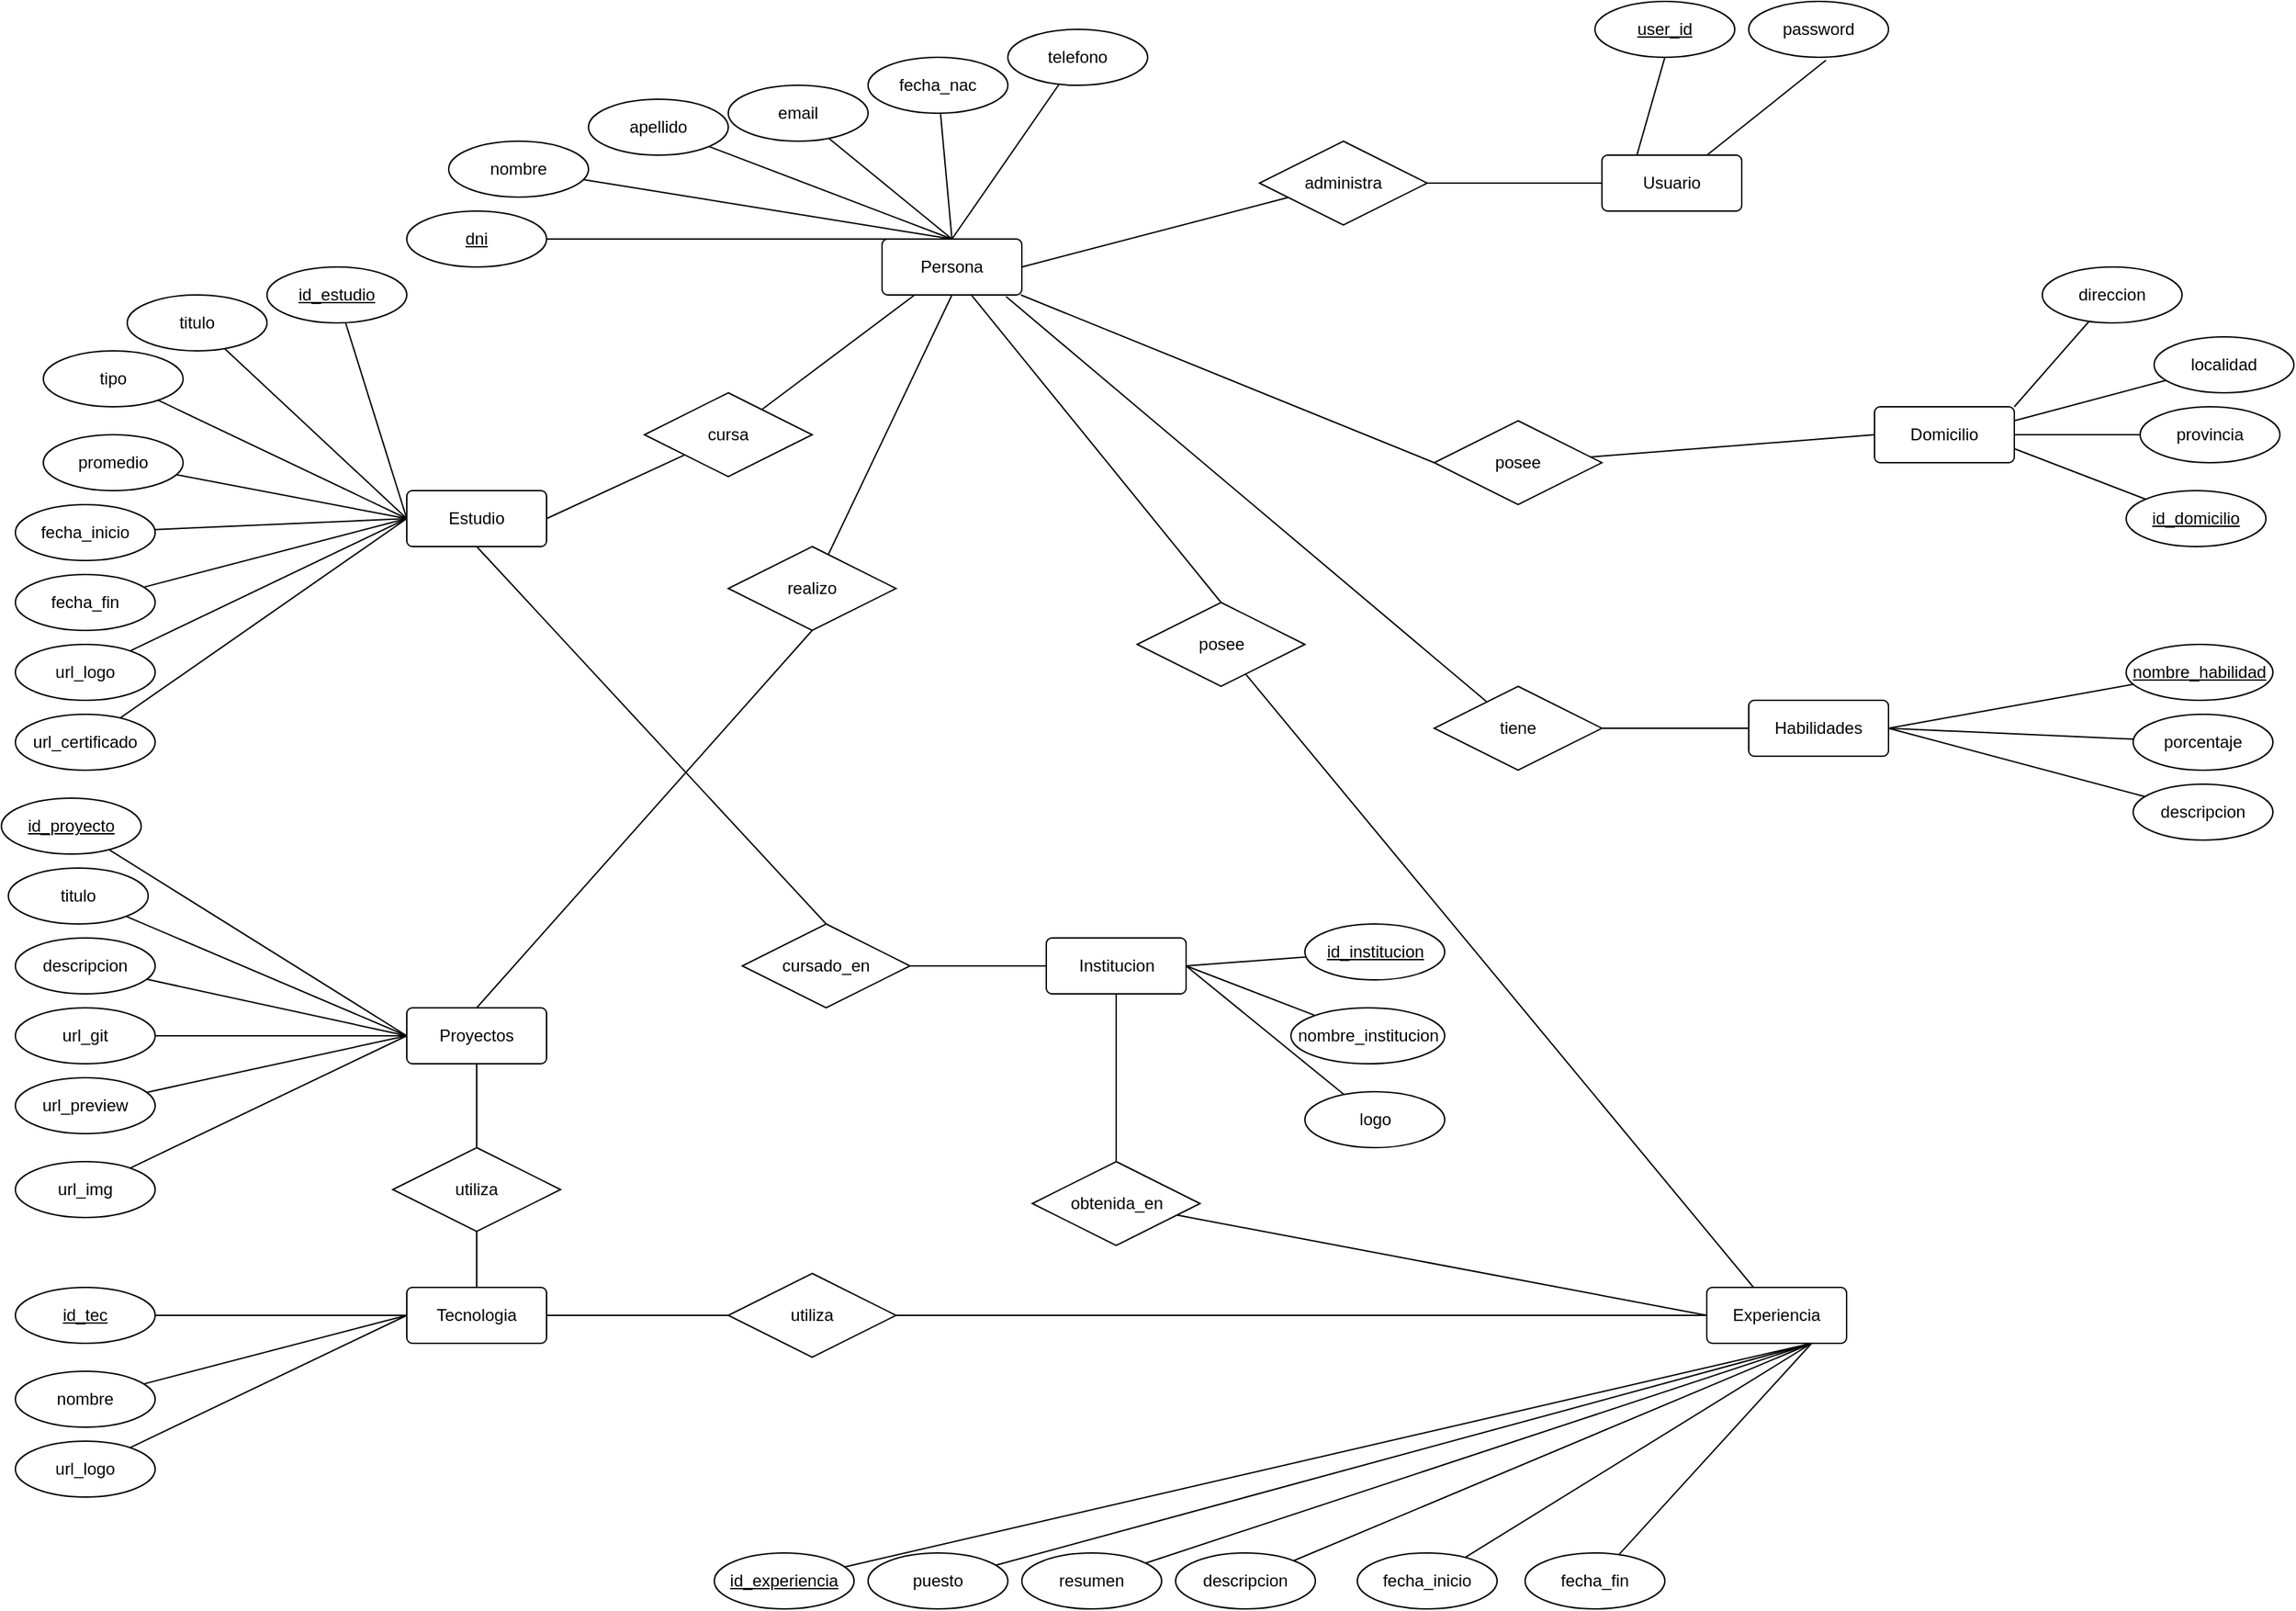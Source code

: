 <mxfile version="18.1.3" type="device"><diagram id="R2lEEEUBdFMjLlhIrx00" name="Page-1"><mxGraphModel dx="3038" dy="2446" grid="1" gridSize="10" guides="1" tooltips="1" connect="1" arrows="1" fold="1" page="1" pageScale="1" pageWidth="850" pageHeight="1100" math="0" shadow="0" extFonts="Permanent Marker^https://fonts.googleapis.com/css?family=Permanent+Marker"><root><mxCell id="0"/><mxCell id="1" parent="0"/><mxCell id="9WpNjy8TXbqIQEIvNg3Q-187" style="edgeStyle=none;rounded=0;orthogonalLoop=1;jettySize=auto;html=1;entryX=0;entryY=0.5;entryDx=0;entryDy=0;endArrow=none;endFill=0;" edge="1" parent="1" source="9WpNjy8TXbqIQEIvNg3Q-1" target="9WpNjy8TXbqIQEIvNg3Q-186"><mxGeometry relative="1" as="geometry"/></mxCell><mxCell id="9WpNjy8TXbqIQEIvNg3Q-1" value="Persona" style="rounded=1;arcSize=10;whiteSpace=wrap;html=1;align=center;" vertex="1" parent="1"><mxGeometry x="200" y="130" width="100" height="40" as="geometry"/></mxCell><mxCell id="9WpNjy8TXbqIQEIvNg3Q-3" value="Estudio" style="rounded=1;arcSize=10;whiteSpace=wrap;html=1;align=center;fontStyle=0" vertex="1" parent="1"><mxGeometry x="-140" y="310" width="100" height="40" as="geometry"/></mxCell><mxCell id="9WpNjy8TXbqIQEIvNg3Q-138" style="edgeStyle=none;rounded=0;orthogonalLoop=1;jettySize=auto;html=1;entryX=0.5;entryY=1;entryDx=0;entryDy=0;endArrow=none;endFill=0;exitX=0.25;exitY=0;exitDx=0;exitDy=0;exitPerimeter=0;" edge="1" parent="1" source="9WpNjy8TXbqIQEIvNg3Q-12" target="9WpNjy8TXbqIQEIvNg3Q-136"><mxGeometry relative="1" as="geometry"/></mxCell><mxCell id="9WpNjy8TXbqIQEIvNg3Q-139" style="edgeStyle=none;rounded=0;orthogonalLoop=1;jettySize=auto;html=1;entryX=0.552;entryY=1.054;entryDx=0;entryDy=0;entryPerimeter=0;endArrow=none;endFill=0;" edge="1" parent="1" source="9WpNjy8TXbqIQEIvNg3Q-12" target="9WpNjy8TXbqIQEIvNg3Q-137"><mxGeometry relative="1" as="geometry"/></mxCell><mxCell id="9WpNjy8TXbqIQEIvNg3Q-184" style="edgeStyle=none;rounded=0;orthogonalLoop=1;jettySize=auto;html=1;entryX=1;entryY=0.5;entryDx=0;entryDy=0;endArrow=none;endFill=0;" edge="1" parent="1" source="9WpNjy8TXbqIQEIvNg3Q-12" target="9WpNjy8TXbqIQEIvNg3Q-181"><mxGeometry relative="1" as="geometry"/></mxCell><mxCell id="9WpNjy8TXbqIQEIvNg3Q-12" value="Usuario" style="rounded=1;arcSize=10;whiteSpace=wrap;html=1;align=center;" vertex="1" parent="1"><mxGeometry x="715" y="70" width="100" height="40" as="geometry"/></mxCell><mxCell id="9WpNjy8TXbqIQEIvNg3Q-13" value="Domicilio" style="rounded=1;arcSize=10;whiteSpace=wrap;html=1;align=center;" vertex="1" parent="1"><mxGeometry x="910" y="250" width="100" height="40" as="geometry"/></mxCell><mxCell id="9WpNjy8TXbqIQEIvNg3Q-28" style="edgeStyle=none;rounded=0;orthogonalLoop=1;jettySize=auto;html=1;entryX=0.5;entryY=0;entryDx=0;entryDy=0;endArrow=none;endFill=0;" edge="1" parent="1" source="9WpNjy8TXbqIQEIvNg3Q-15" target="9WpNjy8TXbqIQEIvNg3Q-1"><mxGeometry relative="1" as="geometry"/></mxCell><mxCell id="9WpNjy8TXbqIQEIvNg3Q-15" value="dni&lt;span style=&quot;color: rgba(0, 0, 0, 0); font-family: monospace; font-size: 0px; text-align: start;&quot;&gt;%3CmxGraphModel%3E%3Croot%3E%3CmxCell%20id%3D%220%22%2F%3E%3CmxCell%20id%3D%221%22%20parent%3D%220%22%2F%3E%3CmxCell%20id%3D%222%22%20value%3D%22DNI%22%20style%3D%22ellipse%3BwhiteSpace%3Dwrap%3Bhtml%3D1%3Balign%3Dcenter%3B%22%20vertex%3D%221%22%20parent%3D%221%22%3E%3CmxGeometry%20x%3D%2240%22%20y%3D%2270%22%20width%3D%22100%22%20height%3D%2240%22%20as%3D%22geometry%22%2F%3E%3C%2FmxCell%3E%3C%2Froot%3E%3C%2FmxGraphModel%3E&lt;/span&gt;" style="ellipse;whiteSpace=wrap;html=1;align=center;fontStyle=4" vertex="1" parent="1"><mxGeometry x="-140" y="110" width="100" height="40" as="geometry"/></mxCell><mxCell id="9WpNjy8TXbqIQEIvNg3Q-29" style="edgeStyle=none;rounded=0;orthogonalLoop=1;jettySize=auto;html=1;entryX=0.5;entryY=0;entryDx=0;entryDy=0;endArrow=none;endFill=0;" edge="1" parent="1" source="9WpNjy8TXbqIQEIvNg3Q-16" target="9WpNjy8TXbqIQEIvNg3Q-1"><mxGeometry relative="1" as="geometry"/></mxCell><mxCell id="9WpNjy8TXbqIQEIvNg3Q-16" value="apellido" style="ellipse;whiteSpace=wrap;html=1;align=center;" vertex="1" parent="1"><mxGeometry x="-10" y="30" width="100" height="40" as="geometry"/></mxCell><mxCell id="9WpNjy8TXbqIQEIvNg3Q-30" style="edgeStyle=none;rounded=0;orthogonalLoop=1;jettySize=auto;html=1;entryX=0.5;entryY=0;entryDx=0;entryDy=0;endArrow=none;endFill=0;" edge="1" parent="1" source="9WpNjy8TXbqIQEIvNg3Q-17" target="9WpNjy8TXbqIQEIvNg3Q-1"><mxGeometry relative="1" as="geometry"/></mxCell><mxCell id="9WpNjy8TXbqIQEIvNg3Q-17" value="nombre" style="ellipse;whiteSpace=wrap;html=1;align=center;fontStyle=0" vertex="1" parent="1"><mxGeometry x="-110" y="60" width="100" height="40" as="geometry"/></mxCell><mxCell id="9WpNjy8TXbqIQEIvNg3Q-26" style="rounded=0;orthogonalLoop=1;jettySize=auto;html=1;entryX=0.5;entryY=0;entryDx=0;entryDy=0;endArrow=none;endFill=0;" edge="1" parent="1" source="9WpNjy8TXbqIQEIvNg3Q-18" target="9WpNjy8TXbqIQEIvNg3Q-1"><mxGeometry relative="1" as="geometry"/></mxCell><mxCell id="9WpNjy8TXbqIQEIvNg3Q-18" value="fecha_nac" style="ellipse;whiteSpace=wrap;html=1;align=center;" vertex="1" parent="1"><mxGeometry x="190" width="100" height="40" as="geometry"/></mxCell><mxCell id="9WpNjy8TXbqIQEIvNg3Q-27" style="edgeStyle=none;rounded=0;orthogonalLoop=1;jettySize=auto;html=1;entryX=0.5;entryY=0;entryDx=0;entryDy=0;endArrow=none;endFill=0;" edge="1" parent="1" source="9WpNjy8TXbqIQEIvNg3Q-19" target="9WpNjy8TXbqIQEIvNg3Q-1"><mxGeometry relative="1" as="geometry"/></mxCell><mxCell id="9WpNjy8TXbqIQEIvNg3Q-19" value="telefono" style="ellipse;whiteSpace=wrap;html=1;align=center;" vertex="1" parent="1"><mxGeometry x="290" y="-20" width="100" height="40" as="geometry"/></mxCell><mxCell id="9WpNjy8TXbqIQEIvNg3Q-31" style="edgeStyle=none;rounded=0;orthogonalLoop=1;jettySize=auto;html=1;entryX=0.5;entryY=0;entryDx=0;entryDy=0;endArrow=none;endFill=0;" edge="1" parent="1" source="9WpNjy8TXbqIQEIvNg3Q-20" target="9WpNjy8TXbqIQEIvNg3Q-1"><mxGeometry relative="1" as="geometry"/></mxCell><mxCell id="9WpNjy8TXbqIQEIvNg3Q-20" value="email" style="ellipse;whiteSpace=wrap;html=1;align=center;" vertex="1" parent="1"><mxGeometry x="90" y="20" width="100" height="40" as="geometry"/></mxCell><mxCell id="9WpNjy8TXbqIQEIvNg3Q-40" style="edgeStyle=none;rounded=0;orthogonalLoop=1;jettySize=auto;html=1;entryX=0;entryY=0.5;entryDx=0;entryDy=0;endArrow=none;endFill=0;" edge="1" parent="1" source="9WpNjy8TXbqIQEIvNg3Q-32" target="9WpNjy8TXbqIQEIvNg3Q-3"><mxGeometry relative="1" as="geometry"/></mxCell><mxCell id="9WpNjy8TXbqIQEIvNg3Q-32" value="fecha_inicio" style="ellipse;whiteSpace=wrap;html=1;align=center;" vertex="1" parent="1"><mxGeometry x="-420" y="320" width="100" height="40" as="geometry"/></mxCell><mxCell id="9WpNjy8TXbqIQEIvNg3Q-41" style="edgeStyle=none;rounded=0;orthogonalLoop=1;jettySize=auto;html=1;entryX=0;entryY=0.5;entryDx=0;entryDy=0;endArrow=none;endFill=0;" edge="1" parent="1" source="9WpNjy8TXbqIQEIvNg3Q-33" target="9WpNjy8TXbqIQEIvNg3Q-3"><mxGeometry relative="1" as="geometry"/></mxCell><mxCell id="9WpNjy8TXbqIQEIvNg3Q-33" value="fecha_fin" style="ellipse;whiteSpace=wrap;html=1;align=center;" vertex="1" parent="1"><mxGeometry x="-420" y="370" width="100" height="40" as="geometry"/></mxCell><mxCell id="9WpNjy8TXbqIQEIvNg3Q-39" style="edgeStyle=none;rounded=0;orthogonalLoop=1;jettySize=auto;html=1;entryX=0;entryY=0.5;entryDx=0;entryDy=0;endArrow=none;endFill=0;" edge="1" parent="1" source="9WpNjy8TXbqIQEIvNg3Q-34" target="9WpNjy8TXbqIQEIvNg3Q-3"><mxGeometry relative="1" as="geometry"/></mxCell><mxCell id="9WpNjy8TXbqIQEIvNg3Q-34" value="promedio" style="ellipse;whiteSpace=wrap;html=1;align=center;" vertex="1" parent="1"><mxGeometry x="-400" y="270" width="100" height="40" as="geometry"/></mxCell><mxCell id="9WpNjy8TXbqIQEIvNg3Q-44" style="edgeStyle=none;rounded=0;orthogonalLoop=1;jettySize=auto;html=1;entryX=0;entryY=0.5;entryDx=0;entryDy=0;endArrow=none;endFill=0;" edge="1" parent="1" source="9WpNjy8TXbqIQEIvNg3Q-35" target="9WpNjy8TXbqIQEIvNg3Q-3"><mxGeometry relative="1" as="geometry"/></mxCell><mxCell id="9WpNjy8TXbqIQEIvNg3Q-35" value="tipo" style="ellipse;whiteSpace=wrap;html=1;align=center;" vertex="1" parent="1"><mxGeometry x="-400" y="210" width="100" height="40" as="geometry"/></mxCell><mxCell id="9WpNjy8TXbqIQEIvNg3Q-43" style="edgeStyle=none;rounded=0;orthogonalLoop=1;jettySize=auto;html=1;entryX=0;entryY=0.5;entryDx=0;entryDy=0;endArrow=none;endFill=0;" edge="1" parent="1" source="9WpNjy8TXbqIQEIvNg3Q-37" target="9WpNjy8TXbqIQEIvNg3Q-3"><mxGeometry relative="1" as="geometry"/></mxCell><mxCell id="9WpNjy8TXbqIQEIvNg3Q-37" value="url_certificado" style="ellipse;whiteSpace=wrap;html=1;align=center;" vertex="1" parent="1"><mxGeometry x="-420" y="470" width="100" height="40" as="geometry"/></mxCell><mxCell id="9WpNjy8TXbqIQEIvNg3Q-45" style="edgeStyle=none;rounded=0;orthogonalLoop=1;jettySize=auto;html=1;entryX=0;entryY=0.5;entryDx=0;entryDy=0;endArrow=none;endFill=0;" edge="1" parent="1" source="9WpNjy8TXbqIQEIvNg3Q-38" target="9WpNjy8TXbqIQEIvNg3Q-3"><mxGeometry relative="1" as="geometry"/></mxCell><mxCell id="9WpNjy8TXbqIQEIvNg3Q-38" value="titulo" style="ellipse;whiteSpace=wrap;html=1;align=center;" vertex="1" parent="1"><mxGeometry x="-340" y="170" width="100" height="40" as="geometry"/></mxCell><mxCell id="9WpNjy8TXbqIQEIvNg3Q-60" value="Proyectos" style="rounded=1;arcSize=10;whiteSpace=wrap;html=1;align=center;fontStyle=0" vertex="1" parent="1"><mxGeometry x="-140" y="680" width="100" height="40" as="geometry"/></mxCell><mxCell id="9WpNjy8TXbqIQEIvNg3Q-61" style="edgeStyle=none;rounded=0;orthogonalLoop=1;jettySize=auto;html=1;entryX=0;entryY=0.5;entryDx=0;entryDy=0;endArrow=none;endFill=0;" edge="1" parent="1" source="9WpNjy8TXbqIQEIvNg3Q-62" target="9WpNjy8TXbqIQEIvNg3Q-60"><mxGeometry relative="1" as="geometry"/></mxCell><mxCell id="9WpNjy8TXbqIQEIvNg3Q-62" value="titulo" style="ellipse;whiteSpace=wrap;html=1;align=center;" vertex="1" parent="1"><mxGeometry x="-425" y="580" width="100" height="40" as="geometry"/></mxCell><mxCell id="9WpNjy8TXbqIQEIvNg3Q-63" style="edgeStyle=none;rounded=0;orthogonalLoop=1;jettySize=auto;html=1;entryX=0;entryY=0.5;entryDx=0;entryDy=0;endArrow=none;endFill=0;" edge="1" parent="1" source="9WpNjy8TXbqIQEIvNg3Q-64" target="9WpNjy8TXbqIQEIvNg3Q-60"><mxGeometry relative="1" as="geometry"/></mxCell><mxCell id="9WpNjy8TXbqIQEIvNg3Q-64" value="descripcion" style="ellipse;whiteSpace=wrap;html=1;align=center;" vertex="1" parent="1"><mxGeometry x="-420" y="630" width="100" height="40" as="geometry"/></mxCell><mxCell id="9WpNjy8TXbqIQEIvNg3Q-67" style="edgeStyle=none;rounded=0;orthogonalLoop=1;jettySize=auto;html=1;entryX=0;entryY=0.5;entryDx=0;entryDy=0;endArrow=none;endFill=0;" edge="1" parent="1" source="9WpNjy8TXbqIQEIvNg3Q-68" target="9WpNjy8TXbqIQEIvNg3Q-60"><mxGeometry relative="1" as="geometry"/></mxCell><mxCell id="9WpNjy8TXbqIQEIvNg3Q-68" value="url_git" style="ellipse;whiteSpace=wrap;html=1;align=center;" vertex="1" parent="1"><mxGeometry x="-420" y="680" width="100" height="40" as="geometry"/></mxCell><mxCell id="9WpNjy8TXbqIQEIvNg3Q-71" style="edgeStyle=none;rounded=0;orthogonalLoop=1;jettySize=auto;html=1;entryX=0;entryY=0.5;entryDx=0;entryDy=0;endArrow=none;endFill=0;" edge="1" parent="1" source="9WpNjy8TXbqIQEIvNg3Q-72" target="9WpNjy8TXbqIQEIvNg3Q-60"><mxGeometry relative="1" as="geometry"/></mxCell><mxCell id="9WpNjy8TXbqIQEIvNg3Q-72" value="url_preview" style="ellipse;whiteSpace=wrap;html=1;align=center;" vertex="1" parent="1"><mxGeometry x="-420" y="730" width="100" height="40" as="geometry"/></mxCell><mxCell id="9WpNjy8TXbqIQEIvNg3Q-73" style="edgeStyle=none;rounded=0;orthogonalLoop=1;jettySize=auto;html=1;entryX=0;entryY=0.5;entryDx=0;entryDy=0;endArrow=none;endFill=0;" edge="1" parent="1" source="9WpNjy8TXbqIQEIvNg3Q-74" target="9WpNjy8TXbqIQEIvNg3Q-60"><mxGeometry relative="1" as="geometry"/></mxCell><mxCell id="9WpNjy8TXbqIQEIvNg3Q-74" value="url_img" style="ellipse;whiteSpace=wrap;html=1;align=center;" vertex="1" parent="1"><mxGeometry x="-420" y="790" width="100" height="40" as="geometry"/></mxCell><mxCell id="9WpNjy8TXbqIQEIvNg3Q-105" value="Experiencia" style="rounded=1;arcSize=10;whiteSpace=wrap;html=1;align=center;fontStyle=0" vertex="1" parent="1"><mxGeometry x="790" y="880" width="100" height="40" as="geometry"/></mxCell><mxCell id="9WpNjy8TXbqIQEIvNg3Q-106" style="edgeStyle=none;rounded=0;orthogonalLoop=1;jettySize=auto;html=1;endArrow=none;endFill=0;entryX=0.75;entryY=1;entryDx=0;entryDy=0;" edge="1" parent="1" source="9WpNjy8TXbqIQEIvNg3Q-107" target="9WpNjy8TXbqIQEIvNg3Q-105"><mxGeometry relative="1" as="geometry"><mxPoint x="930" y="540" as="targetPoint"/></mxGeometry></mxCell><mxCell id="9WpNjy8TXbqIQEIvNg3Q-107" value="fecha_inicio" style="ellipse;whiteSpace=wrap;html=1;align=center;" vertex="1" parent="1"><mxGeometry x="540" y="1070" width="100" height="40" as="geometry"/></mxCell><mxCell id="9WpNjy8TXbqIQEIvNg3Q-108" style="edgeStyle=none;rounded=0;orthogonalLoop=1;jettySize=auto;html=1;endArrow=none;endFill=0;entryX=0.75;entryY=1;entryDx=0;entryDy=0;" edge="1" parent="1" source="9WpNjy8TXbqIQEIvNg3Q-109" target="9WpNjy8TXbqIQEIvNg3Q-105"><mxGeometry relative="1" as="geometry"><mxPoint x="940" y="550" as="targetPoint"/></mxGeometry></mxCell><mxCell id="9WpNjy8TXbqIQEIvNg3Q-109" value="fecha_fin" style="ellipse;whiteSpace=wrap;html=1;align=center;" vertex="1" parent="1"><mxGeometry x="660" y="1070" width="100" height="40" as="geometry"/></mxCell><mxCell id="9WpNjy8TXbqIQEIvNg3Q-112" style="edgeStyle=none;rounded=0;orthogonalLoop=1;jettySize=auto;html=1;endArrow=none;endFill=0;entryX=0.75;entryY=1;entryDx=0;entryDy=0;" edge="1" parent="1" source="9WpNjy8TXbqIQEIvNg3Q-113" target="9WpNjy8TXbqIQEIvNg3Q-105"><mxGeometry relative="1" as="geometry"><mxPoint x="930" y="550" as="targetPoint"/></mxGeometry></mxCell><mxCell id="9WpNjy8TXbqIQEIvNg3Q-113" value="resumen" style="ellipse;whiteSpace=wrap;html=1;align=center;" vertex="1" parent="1"><mxGeometry x="300" y="1070" width="100" height="40" as="geometry"/></mxCell><mxCell id="9WpNjy8TXbqIQEIvNg3Q-116" style="edgeStyle=none;rounded=0;orthogonalLoop=1;jettySize=auto;html=1;entryX=0.75;entryY=1;entryDx=0;entryDy=0;endArrow=none;endFill=0;" edge="1" parent="1" source="9WpNjy8TXbqIQEIvNg3Q-117" target="9WpNjy8TXbqIQEIvNg3Q-105"><mxGeometry relative="1" as="geometry"/></mxCell><mxCell id="9WpNjy8TXbqIQEIvNg3Q-117" value="descripcion" style="ellipse;whiteSpace=wrap;html=1;align=center;" vertex="1" parent="1"><mxGeometry x="410" y="1070" width="100" height="40" as="geometry"/></mxCell><mxCell id="9WpNjy8TXbqIQEIvNg3Q-118" style="edgeStyle=none;rounded=0;orthogonalLoop=1;jettySize=auto;html=1;endArrow=none;endFill=0;entryX=0.75;entryY=1;entryDx=0;entryDy=0;" edge="1" parent="1" source="9WpNjy8TXbqIQEIvNg3Q-119" target="9WpNjy8TXbqIQEIvNg3Q-105"><mxGeometry relative="1" as="geometry"><mxPoint x="930" y="550" as="targetPoint"/></mxGeometry></mxCell><mxCell id="9WpNjy8TXbqIQEIvNg3Q-119" value="puesto" style="ellipse;whiteSpace=wrap;html=1;align=center;" vertex="1" parent="1"><mxGeometry x="190" y="1070" width="100" height="40" as="geometry"/></mxCell><mxCell id="9WpNjy8TXbqIQEIvNg3Q-120" value="Habilidades" style="rounded=1;arcSize=10;whiteSpace=wrap;html=1;align=center;fontStyle=0" vertex="1" parent="1"><mxGeometry x="820" y="460" width="100" height="40" as="geometry"/></mxCell><mxCell id="9WpNjy8TXbqIQEIvNg3Q-125" style="edgeStyle=none;rounded=0;orthogonalLoop=1;jettySize=auto;html=1;endArrow=none;endFill=0;entryX=1;entryY=0.5;entryDx=0;entryDy=0;" edge="1" parent="1" source="9WpNjy8TXbqIQEIvNg3Q-126" target="9WpNjy8TXbqIQEIvNg3Q-120"><mxGeometry relative="1" as="geometry"><mxPoint x="940" y="310" as="targetPoint"/></mxGeometry></mxCell><mxCell id="9WpNjy8TXbqIQEIvNg3Q-126" value="porcentaje" style="ellipse;whiteSpace=wrap;html=1;align=center;" vertex="1" parent="1"><mxGeometry x="1095" y="470" width="100" height="40" as="geometry"/></mxCell><mxCell id="9WpNjy8TXbqIQEIvNg3Q-127" style="edgeStyle=none;rounded=0;orthogonalLoop=1;jettySize=auto;html=1;endArrow=none;endFill=0;entryX=1;entryY=0.5;entryDx=0;entryDy=0;" edge="1" parent="1" source="9WpNjy8TXbqIQEIvNg3Q-128" target="9WpNjy8TXbqIQEIvNg3Q-120"><mxGeometry relative="1" as="geometry"><mxPoint x="940" y="290" as="targetPoint"/></mxGeometry></mxCell><mxCell id="9WpNjy8TXbqIQEIvNg3Q-128" value="nombre_habilidad" style="ellipse;whiteSpace=wrap;html=1;align=center;fontStyle=4" vertex="1" parent="1"><mxGeometry x="1090" y="420" width="105" height="40" as="geometry"/></mxCell><mxCell id="9WpNjy8TXbqIQEIvNg3Q-131" style="edgeStyle=none;rounded=0;orthogonalLoop=1;jettySize=auto;html=1;entryX=1;entryY=0.5;entryDx=0;entryDy=0;endArrow=none;endFill=0;" edge="1" parent="1" source="9WpNjy8TXbqIQEIvNg3Q-132" target="9WpNjy8TXbqIQEIvNg3Q-120"><mxGeometry relative="1" as="geometry"/></mxCell><mxCell id="9WpNjy8TXbqIQEIvNg3Q-132" value="descripcion" style="ellipse;whiteSpace=wrap;html=1;align=center;" vertex="1" parent="1"><mxGeometry x="1095" y="520" width="100" height="40" as="geometry"/></mxCell><mxCell id="9WpNjy8TXbqIQEIvNg3Q-136" value="user_id" style="ellipse;whiteSpace=wrap;html=1;align=center;fontStyle=4" vertex="1" parent="1"><mxGeometry x="710" y="-40" width="100" height="40" as="geometry"/></mxCell><mxCell id="9WpNjy8TXbqIQEIvNg3Q-137" value="password" style="ellipse;whiteSpace=wrap;html=1;align=center;" vertex="1" parent="1"><mxGeometry x="820" y="-40" width="100" height="40" as="geometry"/></mxCell><mxCell id="9WpNjy8TXbqIQEIvNg3Q-140" value="Tecnologia" style="rounded=1;arcSize=10;whiteSpace=wrap;html=1;align=center;fontStyle=0" vertex="1" parent="1"><mxGeometry x="-140" y="880" width="100" height="40" as="geometry"/></mxCell><mxCell id="9WpNjy8TXbqIQEIvNg3Q-141" style="edgeStyle=none;rounded=0;orthogonalLoop=1;jettySize=auto;html=1;entryX=0;entryY=0.5;entryDx=0;entryDy=0;endArrow=none;endFill=0;" edge="1" parent="1" source="9WpNjy8TXbqIQEIvNg3Q-142" target="9WpNjy8TXbqIQEIvNg3Q-140"><mxGeometry relative="1" as="geometry"/></mxCell><mxCell id="9WpNjy8TXbqIQEIvNg3Q-142" value="nombre" style="ellipse;whiteSpace=wrap;html=1;align=center;" vertex="1" parent="1"><mxGeometry x="-420" y="940" width="100" height="40" as="geometry"/></mxCell><mxCell id="9WpNjy8TXbqIQEIvNg3Q-143" style="edgeStyle=none;rounded=0;orthogonalLoop=1;jettySize=auto;html=1;entryX=0;entryY=0.5;entryDx=0;entryDy=0;endArrow=none;endFill=0;" edge="1" parent="1" source="9WpNjy8TXbqIQEIvNg3Q-144" target="9WpNjy8TXbqIQEIvNg3Q-140"><mxGeometry relative="1" as="geometry"/></mxCell><mxCell id="9WpNjy8TXbqIQEIvNg3Q-144" value="url_logo" style="ellipse;whiteSpace=wrap;html=1;align=center;" vertex="1" parent="1"><mxGeometry x="-420" y="990" width="100" height="40" as="geometry"/></mxCell><mxCell id="9WpNjy8TXbqIQEIvNg3Q-145" style="edgeStyle=none;rounded=0;orthogonalLoop=1;jettySize=auto;html=1;endArrow=none;endFill=0;entryX=0;entryY=0.5;entryDx=0;entryDy=0;" edge="1" parent="1" source="9WpNjy8TXbqIQEIvNg3Q-146" target="9WpNjy8TXbqIQEIvNg3Q-140"><mxGeometry relative="1" as="geometry"><mxPoint x="-140" y="900" as="targetPoint"/></mxGeometry></mxCell><mxCell id="9WpNjy8TXbqIQEIvNg3Q-146" value="id_tec" style="ellipse;whiteSpace=wrap;html=1;align=center;fontStyle=4" vertex="1" parent="1"><mxGeometry x="-420" y="880" width="100" height="40" as="geometry"/></mxCell><mxCell id="9WpNjy8TXbqIQEIvNg3Q-154" value="Institucion" style="rounded=1;arcSize=10;whiteSpace=wrap;html=1;align=center;fontStyle=0" vertex="1" parent="1"><mxGeometry x="317.5" y="630" width="100" height="40" as="geometry"/></mxCell><mxCell id="9WpNjy8TXbqIQEIvNg3Q-155" style="edgeStyle=none;rounded=0;orthogonalLoop=1;jettySize=auto;html=1;entryX=1;entryY=0.5;entryDx=0;entryDy=0;endArrow=none;endFill=0;" edge="1" parent="1" source="9WpNjy8TXbqIQEIvNg3Q-156" target="9WpNjy8TXbqIQEIvNg3Q-154"><mxGeometry relative="1" as="geometry"/></mxCell><mxCell id="9WpNjy8TXbqIQEIvNg3Q-156" value="nombre_institucion" style="ellipse;whiteSpace=wrap;html=1;align=center;" vertex="1" parent="1"><mxGeometry x="492.5" y="680" width="110" height="40" as="geometry"/></mxCell><mxCell id="9WpNjy8TXbqIQEIvNg3Q-157" style="edgeStyle=none;rounded=0;orthogonalLoop=1;jettySize=auto;html=1;entryX=1;entryY=0.5;entryDx=0;entryDy=0;endArrow=none;endFill=0;" edge="1" parent="1" source="9WpNjy8TXbqIQEIvNg3Q-158" target="9WpNjy8TXbqIQEIvNg3Q-154"><mxGeometry relative="1" as="geometry"/></mxCell><mxCell id="9WpNjy8TXbqIQEIvNg3Q-158" value="logo" style="ellipse;whiteSpace=wrap;html=1;align=center;" vertex="1" parent="1"><mxGeometry x="502.5" y="740" width="100" height="40" as="geometry"/></mxCell><mxCell id="9WpNjy8TXbqIQEIvNg3Q-159" style="edgeStyle=none;rounded=0;orthogonalLoop=1;jettySize=auto;html=1;entryX=1;entryY=0.5;entryDx=0;entryDy=0;endArrow=none;endFill=0;" edge="1" parent="1" source="9WpNjy8TXbqIQEIvNg3Q-160" target="9WpNjy8TXbqIQEIvNg3Q-154"><mxGeometry relative="1" as="geometry"/></mxCell><mxCell id="9WpNjy8TXbqIQEIvNg3Q-160" value="id_institucion" style="ellipse;whiteSpace=wrap;html=1;align=center;fontStyle=4" vertex="1" parent="1"><mxGeometry x="502.5" y="620" width="100" height="40" as="geometry"/></mxCell><mxCell id="9WpNjy8TXbqIQEIvNg3Q-162" style="edgeStyle=none;rounded=0;orthogonalLoop=1;jettySize=auto;html=1;endArrow=none;endFill=0;entryX=0.75;entryY=1;entryDx=0;entryDy=0;" edge="1" parent="1" source="9WpNjy8TXbqIQEIvNg3Q-161" target="9WpNjy8TXbqIQEIvNg3Q-105"><mxGeometry relative="1" as="geometry"><mxPoint x="930" y="550" as="targetPoint"/></mxGeometry></mxCell><mxCell id="9WpNjy8TXbqIQEIvNg3Q-161" value="id_experiencia" style="ellipse;whiteSpace=wrap;html=1;align=center;fontStyle=4" vertex="1" parent="1"><mxGeometry x="80" y="1070" width="100" height="40" as="geometry"/></mxCell><mxCell id="9WpNjy8TXbqIQEIvNg3Q-165" style="edgeStyle=none;rounded=0;orthogonalLoop=1;jettySize=auto;html=1;entryX=0;entryY=0.5;entryDx=0;entryDy=0;endArrow=none;endFill=0;" edge="1" parent="1" source="9WpNjy8TXbqIQEIvNg3Q-164" target="9WpNjy8TXbqIQEIvNg3Q-60"><mxGeometry relative="1" as="geometry"/></mxCell><mxCell id="9WpNjy8TXbqIQEIvNg3Q-164" value="id_proyecto" style="ellipse;whiteSpace=wrap;html=1;align=center;fontStyle=4" vertex="1" parent="1"><mxGeometry x="-430" y="530" width="100" height="40" as="geometry"/></mxCell><mxCell id="9WpNjy8TXbqIQEIvNg3Q-218" style="edgeStyle=none;rounded=0;orthogonalLoop=1;jettySize=auto;html=1;entryX=0;entryY=0.5;entryDx=0;entryDy=0;endArrow=none;endFill=0;" edge="1" parent="1" source="9WpNjy8TXbqIQEIvNg3Q-166" target="9WpNjy8TXbqIQEIvNg3Q-3"><mxGeometry relative="1" as="geometry"/></mxCell><mxCell id="9WpNjy8TXbqIQEIvNg3Q-166" value="id_estudio" style="ellipse;whiteSpace=wrap;html=1;align=center;fontStyle=4" vertex="1" parent="1"><mxGeometry x="-240" y="150" width="100" height="40" as="geometry"/></mxCell><mxCell id="9WpNjy8TXbqIQEIvNg3Q-176" style="edgeStyle=none;rounded=0;orthogonalLoop=1;jettySize=auto;html=1;entryX=1;entryY=0;entryDx=0;entryDy=0;endArrow=none;endFill=0;" edge="1" parent="1" source="9WpNjy8TXbqIQEIvNg3Q-169" target="9WpNjy8TXbqIQEIvNg3Q-13"><mxGeometry relative="1" as="geometry"/></mxCell><mxCell id="9WpNjy8TXbqIQEIvNg3Q-169" value="direccion" style="ellipse;whiteSpace=wrap;html=1;align=center;" vertex="1" parent="1"><mxGeometry x="1030" y="150" width="100" height="40" as="geometry"/></mxCell><mxCell id="9WpNjy8TXbqIQEIvNg3Q-177" style="edgeStyle=none;rounded=0;orthogonalLoop=1;jettySize=auto;html=1;entryX=1;entryY=0.25;entryDx=0;entryDy=0;endArrow=none;endFill=0;" edge="1" parent="1" source="9WpNjy8TXbqIQEIvNg3Q-171" target="9WpNjy8TXbqIQEIvNg3Q-13"><mxGeometry relative="1" as="geometry"/></mxCell><mxCell id="9WpNjy8TXbqIQEIvNg3Q-171" value="localidad" style="ellipse;whiteSpace=wrap;html=1;align=center;" vertex="1" parent="1"><mxGeometry x="1110" y="200" width="100" height="40" as="geometry"/></mxCell><mxCell id="9WpNjy8TXbqIQEIvNg3Q-178" style="edgeStyle=none;rounded=0;orthogonalLoop=1;jettySize=auto;html=1;endArrow=none;endFill=0;entryX=1;entryY=0.5;entryDx=0;entryDy=0;" edge="1" parent="1" source="9WpNjy8TXbqIQEIvNg3Q-172" target="9WpNjy8TXbqIQEIvNg3Q-13"><mxGeometry relative="1" as="geometry"><mxPoint x="870" y="90" as="targetPoint"/></mxGeometry></mxCell><mxCell id="9WpNjy8TXbqIQEIvNg3Q-172" value="provincia" style="ellipse;whiteSpace=wrap;html=1;align=center;" vertex="1" parent="1"><mxGeometry x="1100" y="250" width="100" height="40" as="geometry"/></mxCell><mxCell id="9WpNjy8TXbqIQEIvNg3Q-179" style="edgeStyle=none;rounded=0;orthogonalLoop=1;jettySize=auto;html=1;endArrow=none;endFill=0;entryX=1;entryY=0.75;entryDx=0;entryDy=0;" edge="1" parent="1" source="9WpNjy8TXbqIQEIvNg3Q-175" target="9WpNjy8TXbqIQEIvNg3Q-13"><mxGeometry relative="1" as="geometry"><mxPoint x="740" y="90" as="targetPoint"/></mxGeometry></mxCell><mxCell id="9WpNjy8TXbqIQEIvNg3Q-175" value="id_domicilio" style="ellipse;whiteSpace=wrap;html=1;align=center;fontStyle=4" vertex="1" parent="1"><mxGeometry x="1090" y="310" width="100" height="40" as="geometry"/></mxCell><mxCell id="9WpNjy8TXbqIQEIvNg3Q-185" style="edgeStyle=none;rounded=0;orthogonalLoop=1;jettySize=auto;html=1;entryX=1;entryY=0.5;entryDx=0;entryDy=0;endArrow=none;endFill=0;" edge="1" parent="1" source="9WpNjy8TXbqIQEIvNg3Q-181" target="9WpNjy8TXbqIQEIvNg3Q-1"><mxGeometry relative="1" as="geometry"/></mxCell><mxCell id="9WpNjy8TXbqIQEIvNg3Q-181" value="administra" style="shape=rhombus;perimeter=rhombusPerimeter;whiteSpace=wrap;html=1;align=center;" vertex="1" parent="1"><mxGeometry x="470" y="60" width="120" height="60" as="geometry"/></mxCell><mxCell id="9WpNjy8TXbqIQEIvNg3Q-188" style="edgeStyle=none;rounded=0;orthogonalLoop=1;jettySize=auto;html=1;entryX=0;entryY=0.5;entryDx=0;entryDy=0;endArrow=none;endFill=0;" edge="1" parent="1" source="9WpNjy8TXbqIQEIvNg3Q-186" target="9WpNjy8TXbqIQEIvNg3Q-13"><mxGeometry relative="1" as="geometry"/></mxCell><mxCell id="9WpNjy8TXbqIQEIvNg3Q-186" value="posee" style="shape=rhombus;perimeter=rhombusPerimeter;whiteSpace=wrap;html=1;align=center;" vertex="1" parent="1"><mxGeometry x="595" y="260" width="120" height="60" as="geometry"/></mxCell><mxCell id="9WpNjy8TXbqIQEIvNg3Q-190" style="edgeStyle=none;rounded=0;orthogonalLoop=1;jettySize=auto;html=1;entryX=1;entryY=0.5;entryDx=0;entryDy=0;endArrow=none;endFill=0;" edge="1" parent="1" source="9WpNjy8TXbqIQEIvNg3Q-189" target="9WpNjy8TXbqIQEIvNg3Q-3"><mxGeometry relative="1" as="geometry"/></mxCell><mxCell id="9WpNjy8TXbqIQEIvNg3Q-191" style="edgeStyle=none;rounded=0;orthogonalLoop=1;jettySize=auto;html=1;endArrow=none;endFill=0;" edge="1" parent="1" source="9WpNjy8TXbqIQEIvNg3Q-189" target="9WpNjy8TXbqIQEIvNg3Q-1"><mxGeometry relative="1" as="geometry"/></mxCell><mxCell id="9WpNjy8TXbqIQEIvNg3Q-189" value="cursa" style="shape=rhombus;perimeter=rhombusPerimeter;whiteSpace=wrap;html=1;align=center;" vertex="1" parent="1"><mxGeometry x="30" y="240" width="120" height="60" as="geometry"/></mxCell><mxCell id="9WpNjy8TXbqIQEIvNg3Q-193" style="edgeStyle=none;rounded=0;orthogonalLoop=1;jettySize=auto;html=1;entryX=0.5;entryY=1;entryDx=0;entryDy=0;endArrow=none;endFill=0;" edge="1" parent="1" source="9WpNjy8TXbqIQEIvNg3Q-192" target="9WpNjy8TXbqIQEIvNg3Q-1"><mxGeometry relative="1" as="geometry"/></mxCell><mxCell id="9WpNjy8TXbqIQEIvNg3Q-194" style="edgeStyle=none;rounded=0;orthogonalLoop=1;jettySize=auto;html=1;entryX=0.5;entryY=0;entryDx=0;entryDy=0;endArrow=none;endFill=0;exitX=0.5;exitY=1;exitDx=0;exitDy=0;" edge="1" parent="1" source="9WpNjy8TXbqIQEIvNg3Q-192" target="9WpNjy8TXbqIQEIvNg3Q-60"><mxGeometry relative="1" as="geometry"/></mxCell><mxCell id="9WpNjy8TXbqIQEIvNg3Q-192" value="realizo" style="shape=rhombus;perimeter=rhombusPerimeter;whiteSpace=wrap;html=1;align=center;" vertex="1" parent="1"><mxGeometry x="90" y="350" width="120" height="60" as="geometry"/></mxCell><mxCell id="9WpNjy8TXbqIQEIvNg3Q-196" style="edgeStyle=none;rounded=0;orthogonalLoop=1;jettySize=auto;html=1;entryX=0.887;entryY=1.029;entryDx=0;entryDy=0;endArrow=none;endFill=0;entryPerimeter=0;" edge="1" parent="1" source="9WpNjy8TXbqIQEIvNg3Q-195" target="9WpNjy8TXbqIQEIvNg3Q-1"><mxGeometry relative="1" as="geometry"/></mxCell><mxCell id="9WpNjy8TXbqIQEIvNg3Q-197" style="edgeStyle=none;rounded=0;orthogonalLoop=1;jettySize=auto;html=1;entryX=0;entryY=0.5;entryDx=0;entryDy=0;endArrow=none;endFill=0;" edge="1" parent="1" source="9WpNjy8TXbqIQEIvNg3Q-195" target="9WpNjy8TXbqIQEIvNg3Q-120"><mxGeometry relative="1" as="geometry"/></mxCell><mxCell id="9WpNjy8TXbqIQEIvNg3Q-195" value="tiene" style="shape=rhombus;perimeter=rhombusPerimeter;whiteSpace=wrap;html=1;align=center;" vertex="1" parent="1"><mxGeometry x="595" y="450" width="120" height="60" as="geometry"/></mxCell><mxCell id="9WpNjy8TXbqIQEIvNg3Q-199" style="edgeStyle=none;rounded=0;orthogonalLoop=1;jettySize=auto;html=1;entryX=0.634;entryY=0.986;entryDx=0;entryDy=0;endArrow=none;endFill=0;entryPerimeter=0;exitX=0.5;exitY=0;exitDx=0;exitDy=0;" edge="1" parent="1" source="9WpNjy8TXbqIQEIvNg3Q-198" target="9WpNjy8TXbqIQEIvNg3Q-1"><mxGeometry relative="1" as="geometry"/></mxCell><mxCell id="9WpNjy8TXbqIQEIvNg3Q-200" style="edgeStyle=none;rounded=0;orthogonalLoop=1;jettySize=auto;html=1;endArrow=none;endFill=0;" edge="1" parent="1" source="9WpNjy8TXbqIQEIvNg3Q-198" target="9WpNjy8TXbqIQEIvNg3Q-105"><mxGeometry relative="1" as="geometry"/></mxCell><mxCell id="9WpNjy8TXbqIQEIvNg3Q-198" value="posee" style="shape=rhombus;perimeter=rhombusPerimeter;whiteSpace=wrap;html=1;align=center;" vertex="1" parent="1"><mxGeometry x="382.5" y="390" width="120" height="60" as="geometry"/></mxCell><mxCell id="9WpNjy8TXbqIQEIvNg3Q-203" style="edgeStyle=none;rounded=0;orthogonalLoop=1;jettySize=auto;html=1;entryX=0.5;entryY=1;entryDx=0;entryDy=0;endArrow=none;endFill=0;" edge="1" parent="1" source="9WpNjy8TXbqIQEIvNg3Q-202" target="9WpNjy8TXbqIQEIvNg3Q-60"><mxGeometry relative="1" as="geometry"/></mxCell><mxCell id="9WpNjy8TXbqIQEIvNg3Q-204" style="edgeStyle=none;rounded=0;orthogonalLoop=1;jettySize=auto;html=1;entryX=0.5;entryY=0;entryDx=0;entryDy=0;endArrow=none;endFill=0;" edge="1" parent="1" source="9WpNjy8TXbqIQEIvNg3Q-202" target="9WpNjy8TXbqIQEIvNg3Q-140"><mxGeometry relative="1" as="geometry"/></mxCell><mxCell id="9WpNjy8TXbqIQEIvNg3Q-202" value="utiliza" style="shape=rhombus;perimeter=rhombusPerimeter;whiteSpace=wrap;html=1;align=center;" vertex="1" parent="1"><mxGeometry x="-150" y="780" width="120" height="60" as="geometry"/></mxCell><mxCell id="9WpNjy8TXbqIQEIvNg3Q-207" style="edgeStyle=none;rounded=0;orthogonalLoop=1;jettySize=auto;html=1;endArrow=none;endFill=0;entryX=0;entryY=0.5;entryDx=0;entryDy=0;" edge="1" parent="1" source="9WpNjy8TXbqIQEIvNg3Q-206" target="9WpNjy8TXbqIQEIvNg3Q-3"><mxGeometry relative="1" as="geometry"><mxPoint x="-50" y="390" as="targetPoint"/></mxGeometry></mxCell><mxCell id="9WpNjy8TXbqIQEIvNg3Q-206" value="url_logo" style="ellipse;whiteSpace=wrap;html=1;align=center;" vertex="1" parent="1"><mxGeometry x="-420" y="420" width="100" height="40" as="geometry"/></mxCell><mxCell id="9WpNjy8TXbqIQEIvNg3Q-209" style="edgeStyle=none;rounded=0;orthogonalLoop=1;jettySize=auto;html=1;entryX=1;entryY=0.5;entryDx=0;entryDy=0;endArrow=none;endFill=0;" edge="1" parent="1" source="9WpNjy8TXbqIQEIvNg3Q-208" target="9WpNjy8TXbqIQEIvNg3Q-140"><mxGeometry relative="1" as="geometry"/></mxCell><mxCell id="9WpNjy8TXbqIQEIvNg3Q-210" style="edgeStyle=none;rounded=0;orthogonalLoop=1;jettySize=auto;html=1;entryX=0;entryY=0.5;entryDx=0;entryDy=0;endArrow=none;endFill=0;" edge="1" parent="1" source="9WpNjy8TXbqIQEIvNg3Q-208" target="9WpNjy8TXbqIQEIvNg3Q-105"><mxGeometry relative="1" as="geometry"/></mxCell><mxCell id="9WpNjy8TXbqIQEIvNg3Q-208" value="utiliza" style="shape=rhombus;perimeter=rhombusPerimeter;whiteSpace=wrap;html=1;align=center;" vertex="1" parent="1"><mxGeometry x="90" y="870" width="120" height="60" as="geometry"/></mxCell><mxCell id="9WpNjy8TXbqIQEIvNg3Q-216" style="edgeStyle=none;rounded=0;orthogonalLoop=1;jettySize=auto;html=1;endArrow=none;endFill=0;" edge="1" parent="1" source="9WpNjy8TXbqIQEIvNg3Q-212" target="9WpNjy8TXbqIQEIvNg3Q-154"><mxGeometry relative="1" as="geometry"/></mxCell><mxCell id="9WpNjy8TXbqIQEIvNg3Q-217" style="edgeStyle=none;rounded=0;orthogonalLoop=1;jettySize=auto;html=1;entryX=0.5;entryY=1;entryDx=0;entryDy=0;endArrow=none;endFill=0;exitX=0.5;exitY=0;exitDx=0;exitDy=0;" edge="1" parent="1" source="9WpNjy8TXbqIQEIvNg3Q-212" target="9WpNjy8TXbqIQEIvNg3Q-3"><mxGeometry relative="1" as="geometry"/></mxCell><mxCell id="9WpNjy8TXbqIQEIvNg3Q-212" value="cursado_en" style="shape=rhombus;perimeter=rhombusPerimeter;whiteSpace=wrap;html=1;align=center;" vertex="1" parent="1"><mxGeometry x="100" y="620" width="120" height="60" as="geometry"/></mxCell><mxCell id="9WpNjy8TXbqIQEIvNg3Q-214" style="edgeStyle=none;rounded=0;orthogonalLoop=1;jettySize=auto;html=1;endArrow=none;endFill=0;" edge="1" parent="1" source="9WpNjy8TXbqIQEIvNg3Q-213"><mxGeometry relative="1" as="geometry"><mxPoint x="790" y="900" as="targetPoint"/></mxGeometry></mxCell><mxCell id="9WpNjy8TXbqIQEIvNg3Q-215" style="edgeStyle=none;rounded=0;orthogonalLoop=1;jettySize=auto;html=1;entryX=0.5;entryY=1;entryDx=0;entryDy=0;endArrow=none;endFill=0;" edge="1" parent="1" source="9WpNjy8TXbqIQEIvNg3Q-213" target="9WpNjy8TXbqIQEIvNg3Q-154"><mxGeometry relative="1" as="geometry"/></mxCell><mxCell id="9WpNjy8TXbqIQEIvNg3Q-213" value="obtenida_en" style="shape=rhombus;perimeter=rhombusPerimeter;whiteSpace=wrap;html=1;align=center;" vertex="1" parent="1"><mxGeometry x="307.5" y="790" width="120" height="60" as="geometry"/></mxCell></root></mxGraphModel></diagram></mxfile>